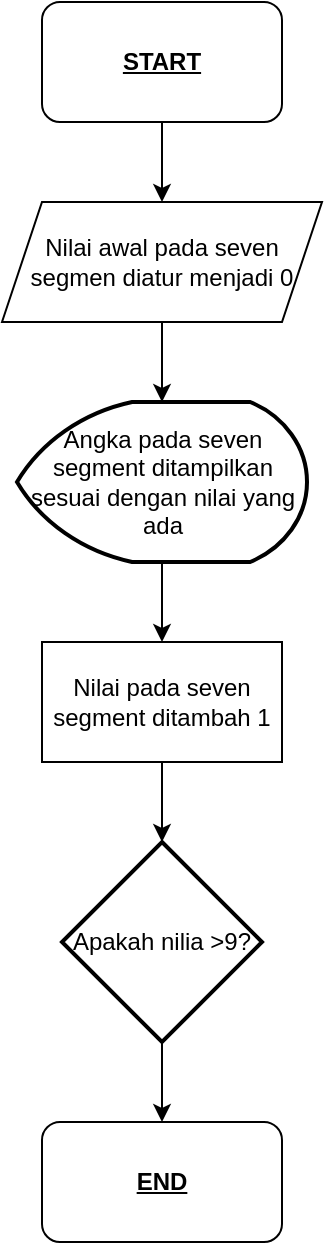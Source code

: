 <mxfile version="24.7.17" pages="3">
  <diagram name="Page-1" id="ykmo5NPQozlUivlo2oax">
    <mxGraphModel dx="1354" dy="720" grid="1" gridSize="10" guides="1" tooltips="1" connect="1" arrows="1" fold="1" page="1" pageScale="1" pageWidth="850" pageHeight="1100" math="0" shadow="0">
      <root>
        <mxCell id="0" />
        <mxCell id="1" parent="0" />
        <mxCell id="U1ktOcJkj3vDD1YHl3Xk-1" value="&lt;b&gt;&lt;u&gt;START&lt;/u&gt;&lt;/b&gt;" style="rounded=1;whiteSpace=wrap;html=1;" vertex="1" parent="1">
          <mxGeometry x="350" y="40" width="120" height="60" as="geometry" />
        </mxCell>
        <mxCell id="U1ktOcJkj3vDD1YHl3Xk-2" value="" style="endArrow=classic;html=1;rounded=0;exitX=0.5;exitY=1;exitDx=0;exitDy=0;" edge="1" parent="1" source="U1ktOcJkj3vDD1YHl3Xk-1">
          <mxGeometry width="50" height="50" relative="1" as="geometry">
            <mxPoint x="410" y="110" as="sourcePoint" />
            <mxPoint x="410" y="140" as="targetPoint" />
          </mxGeometry>
        </mxCell>
        <mxCell id="U1ktOcJkj3vDD1YHl3Xk-3" value="Nilai awal pada seven segmen diatur menjadi 0" style="shape=parallelogram;perimeter=parallelogramPerimeter;whiteSpace=wrap;html=1;fixedSize=1;" vertex="1" parent="1">
          <mxGeometry x="330" y="140" width="160" height="60" as="geometry" />
        </mxCell>
        <mxCell id="U1ktOcJkj3vDD1YHl3Xk-5" value="" style="endArrow=classic;html=1;rounded=0;exitX=0.5;exitY=1;exitDx=0;exitDy=0;" edge="1" parent="1" source="U1ktOcJkj3vDD1YHl3Xk-3">
          <mxGeometry width="50" height="50" relative="1" as="geometry">
            <mxPoint x="350" y="270" as="sourcePoint" />
            <mxPoint x="410" y="240" as="targetPoint" />
          </mxGeometry>
        </mxCell>
        <mxCell id="U1ktOcJkj3vDD1YHl3Xk-11" value="Angka pada seven segment ditampilkan sesuai dengan nilai yang ada" style="strokeWidth=2;html=1;shape=mxgraph.flowchart.display;whiteSpace=wrap;" vertex="1" parent="1">
          <mxGeometry x="337.5" y="240" width="145" height="80" as="geometry" />
        </mxCell>
        <mxCell id="U1ktOcJkj3vDD1YHl3Xk-13" value="Nilai pada seven segment ditambah 1" style="rounded=0;whiteSpace=wrap;html=1;" vertex="1" parent="1">
          <mxGeometry x="350" y="360" width="120" height="60" as="geometry" />
        </mxCell>
        <mxCell id="JYOPsMD4bks9aD5tpkaF-4" value="" style="endArrow=classic;html=1;rounded=0;exitX=0.5;exitY=1;exitDx=0;exitDy=0;exitPerimeter=0;entryX=0.5;entryY=0;entryDx=0;entryDy=0;" edge="1" parent="1" source="U1ktOcJkj3vDD1YHl3Xk-11" target="U1ktOcJkj3vDD1YHl3Xk-13">
          <mxGeometry width="50" height="50" relative="1" as="geometry">
            <mxPoint x="370" y="300" as="sourcePoint" />
            <mxPoint x="420" y="250" as="targetPoint" />
          </mxGeometry>
        </mxCell>
        <mxCell id="JYOPsMD4bks9aD5tpkaF-5" value="" style="endArrow=classic;html=1;rounded=0;exitX=0.5;exitY=1;exitDx=0;exitDy=0;" edge="1" parent="1" source="U1ktOcJkj3vDD1YHl3Xk-13">
          <mxGeometry width="50" height="50" relative="1" as="geometry">
            <mxPoint x="390" y="470" as="sourcePoint" />
            <mxPoint x="410" y="460" as="targetPoint" />
          </mxGeometry>
        </mxCell>
        <mxCell id="JYOPsMD4bks9aD5tpkaF-6" value="Apakah nilia &amp;gt;9?" style="strokeWidth=2;html=1;shape=mxgraph.flowchart.decision;whiteSpace=wrap;" vertex="1" parent="1">
          <mxGeometry x="360" y="460" width="100" height="100" as="geometry" />
        </mxCell>
        <mxCell id="JYOPsMD4bks9aD5tpkaF-7" value="" style="endArrow=classic;html=1;rounded=0;exitX=0.5;exitY=1;exitDx=0;exitDy=0;exitPerimeter=0;" edge="1" parent="1" source="JYOPsMD4bks9aD5tpkaF-6">
          <mxGeometry width="50" height="50" relative="1" as="geometry">
            <mxPoint x="370" y="520" as="sourcePoint" />
            <mxPoint x="410" y="600" as="targetPoint" />
          </mxGeometry>
        </mxCell>
        <mxCell id="JYOPsMD4bks9aD5tpkaF-8" value="&lt;b&gt;&lt;u&gt;END&lt;/u&gt;&lt;/b&gt;" style="rounded=1;whiteSpace=wrap;html=1;" vertex="1" parent="1">
          <mxGeometry x="350" y="600" width="120" height="60" as="geometry" />
        </mxCell>
      </root>
    </mxGraphModel>
  </diagram>
  <diagram id="jLuY2P5EQQzeON4wAsW0" name="Page-2">
    <mxGraphModel dx="880" dy="468" grid="1" gridSize="10" guides="1" tooltips="1" connect="1" arrows="1" fold="1" page="1" pageScale="1" pageWidth="850" pageHeight="1100" math="0" shadow="0">
      <root>
        <mxCell id="0" />
        <mxCell id="1" parent="0" />
        <mxCell id="xpsczcnlChTebPi3Vnb2-1" value="&lt;b&gt;&lt;u&gt;START&lt;/u&gt;&lt;/b&gt;" style="rounded=1;whiteSpace=wrap;html=1;" vertex="1" parent="1">
          <mxGeometry x="380" y="10" width="120" height="60" as="geometry" />
        </mxCell>
        <mxCell id="xpsczcnlChTebPi3Vnb2-2" value="Cetak tombol ya/tidak" style="rhombus;whiteSpace=wrap;html=1;" vertex="1" parent="1">
          <mxGeometry x="390" y="110" width="100" height="100" as="geometry" />
        </mxCell>
        <mxCell id="xpsczcnlChTebPi3Vnb2-3" value="Set status meenjadi sedang melakukkan count down" style="shape=parallelogram;html=1;strokeWidth=2;perimeter=parallelogramPerimeter;whiteSpace=wrap;rounded=1;arcSize=12;size=0.23;" vertex="1" parent="1">
          <mxGeometry x="332.5" y="250" width="215" height="70" as="geometry" />
        </mxCell>
        <mxCell id="xpsczcnlChTebPi3Vnb2-5" value="Angka pada seven segment ditampilkan sesuai dengan nilai yang ada" style="strokeWidth=2;html=1;shape=mxgraph.flowchart.display;whiteSpace=wrap;" vertex="1" parent="1">
          <mxGeometry x="350" y="360" width="180" height="110" as="geometry" />
        </mxCell>
        <mxCell id="xpsczcnlChTebPi3Vnb2-6" value="Nilai pada seven segment dikurangi 1" style="rounded=0;whiteSpace=wrap;html=1;" vertex="1" parent="1">
          <mxGeometry x="365" y="510" width="150" height="80" as="geometry" />
        </mxCell>
        <mxCell id="xpsczcnlChTebPi3Vnb2-7" value="Apakah nilai &amp;lt;=0?" style="strokeWidth=2;html=1;shape=mxgraph.flowchart.decision;whiteSpace=wrap;" vertex="1" parent="1">
          <mxGeometry x="382.5" y="630" width="117.5" height="110" as="geometry" />
        </mxCell>
        <mxCell id="xpsczcnlChTebPi3Vnb2-9" value="Turn off the light" style="shape=parallelogram;perimeter=parallelogramPerimeter;whiteSpace=wrap;html=1;fixedSize=1;" vertex="1" parent="1">
          <mxGeometry x="371.25" y="780" width="140" height="70" as="geometry" />
        </mxCell>
        <mxCell id="xpsczcnlChTebPi3Vnb2-10" value="&lt;b&gt;&lt;u&gt;END&lt;/u&gt;&lt;/b&gt;" style="rounded=1;whiteSpace=wrap;html=1;" vertex="1" parent="1">
          <mxGeometry x="371.25" y="890" width="140" height="70" as="geometry" />
        </mxCell>
        <mxCell id="xpsczcnlChTebPi3Vnb2-11" value="" style="endArrow=classic;html=1;rounded=0;exitX=0.5;exitY=1;exitDx=0;exitDy=0;" edge="1" parent="1" source="xpsczcnlChTebPi3Vnb2-1">
          <mxGeometry width="50" height="50" relative="1" as="geometry">
            <mxPoint x="430" y="220" as="sourcePoint" />
            <mxPoint x="440" y="110" as="targetPoint" />
          </mxGeometry>
        </mxCell>
        <mxCell id="xpsczcnlChTebPi3Vnb2-12" value="" style="endArrow=classic;html=1;rounded=0;" edge="1" parent="1">
          <mxGeometry width="50" height="50" relative="1" as="geometry">
            <mxPoint x="440" y="210" as="sourcePoint" />
            <mxPoint x="440" y="250" as="targetPoint" />
          </mxGeometry>
        </mxCell>
        <mxCell id="xpsczcnlChTebPi3Vnb2-14" value="" style="endArrow=classic;html=1;rounded=0;exitX=0.5;exitY=1;exitDx=0;exitDy=0;" edge="1" parent="1" source="xpsczcnlChTebPi3Vnb2-3">
          <mxGeometry width="50" height="50" relative="1" as="geometry">
            <mxPoint x="430" y="220" as="sourcePoint" />
            <mxPoint x="440" y="360" as="targetPoint" />
          </mxGeometry>
        </mxCell>
        <mxCell id="xpsczcnlChTebPi3Vnb2-16" value="" style="endArrow=classic;html=1;rounded=0;exitX=0.5;exitY=1;exitDx=0;exitDy=0;exitPerimeter=0;" edge="1" parent="1" source="xpsczcnlChTebPi3Vnb2-5">
          <mxGeometry width="50" height="50" relative="1" as="geometry">
            <mxPoint x="430" y="520" as="sourcePoint" />
            <mxPoint x="440" y="510" as="targetPoint" />
          </mxGeometry>
        </mxCell>
        <mxCell id="xpsczcnlChTebPi3Vnb2-17" value="" style="endArrow=classic;html=1;rounded=0;exitX=0.5;exitY=1;exitDx=0;exitDy=0;" edge="1" parent="1" source="xpsczcnlChTebPi3Vnb2-6">
          <mxGeometry width="50" height="50" relative="1" as="geometry">
            <mxPoint x="430" y="520" as="sourcePoint" />
            <mxPoint x="440" y="630" as="targetPoint" />
          </mxGeometry>
        </mxCell>
        <mxCell id="xpsczcnlChTebPi3Vnb2-18" value="" style="endArrow=classic;html=1;rounded=0;exitX=0.5;exitY=1;exitDx=0;exitDy=0;exitPerimeter=0;" edge="1" parent="1" source="xpsczcnlChTebPi3Vnb2-7">
          <mxGeometry width="50" height="50" relative="1" as="geometry">
            <mxPoint x="430" y="720" as="sourcePoint" />
            <mxPoint x="441" y="780" as="targetPoint" />
          </mxGeometry>
        </mxCell>
        <mxCell id="xpsczcnlChTebPi3Vnb2-19" value="" style="endArrow=classic;html=1;rounded=0;exitX=0.5;exitY=1;exitDx=0;exitDy=0;" edge="1" parent="1" source="xpsczcnlChTebPi3Vnb2-9">
          <mxGeometry width="50" height="50" relative="1" as="geometry">
            <mxPoint x="430" y="810" as="sourcePoint" />
            <mxPoint x="441" y="890" as="targetPoint" />
          </mxGeometry>
        </mxCell>
      </root>
    </mxGraphModel>
  </diagram>
  <diagram id="wdq2957IPpTIfUmRHlXr" name="Page-3">
    <mxGraphModel dx="880" dy="468" grid="1" gridSize="10" guides="1" tooltips="1" connect="1" arrows="1" fold="1" page="1" pageScale="1" pageWidth="850" pageHeight="1100" math="0" shadow="0">
      <root>
        <mxCell id="0" />
        <mxCell id="1" parent="0" />
        <mxCell id="8WtLdUbRKE0vJez25-9B-1" value="&lt;b&gt;&lt;u&gt;START&lt;/u&gt;&lt;/b&gt;" style="rounded=1;whiteSpace=wrap;html=1;" vertex="1" parent="1">
          <mxGeometry x="365" y="40" width="120" height="60" as="geometry" />
        </mxCell>
        <mxCell id="8WtLdUbRKE0vJez25-9B-2" value="Nilai awal pada seven segment diatur menjadi 20." style="shape=parallelogram;perimeter=parallelogramPerimeter;whiteSpace=wrap;html=1;fixedSize=1;" vertex="1" parent="1">
          <mxGeometry x="345" y="140" width="160" height="70" as="geometry" />
        </mxCell>
        <mxCell id="8WtLdUbRKE0vJez25-9B-3" value="Cetak tombol ya/tidak" style="rhombus;whiteSpace=wrap;html=1;" vertex="1" parent="1">
          <mxGeometry x="370" y="250" width="110" height="110" as="geometry" />
        </mxCell>
        <mxCell id="8WtLdUbRKE0vJez25-9B-4" value="Set status menjadi sedang melakukan count down" style="shape=parallelogram;html=1;strokeWidth=2;perimeter=parallelogramPerimeter;whiteSpace=wrap;rounded=1;arcSize=12;size=0.23;" vertex="1" parent="1">
          <mxGeometry x="330" y="400" width="190" height="70" as="geometry" />
        </mxCell>
        <mxCell id="8WtLdUbRKE0vJez25-9B-5" value="Angka pada seven segment ditampilkan sesuai dengan nilai yang ada" style="strokeWidth=2;html=1;shape=mxgraph.flowchart.display;whiteSpace=wrap;" vertex="1" parent="1">
          <mxGeometry x="350" y="510" width="150" height="100" as="geometry" />
        </mxCell>
        <mxCell id="8WtLdUbRKE0vJez25-9B-6" value="Nilai pada seven segment dikurang 1" style="rounded=0;whiteSpace=wrap;html=1;" vertex="1" parent="1">
          <mxGeometry x="348" y="660" width="155" height="80" as="geometry" />
        </mxCell>
        <mxCell id="8WtLdUbRKE0vJez25-9B-7" value="&lt;b&gt;&lt;u&gt;END&lt;/u&gt;&lt;/b&gt;" style="rounded=1;whiteSpace=wrap;html=1;" vertex="1" parent="1">
          <mxGeometry x="365" y="950" width="120" height="60" as="geometry" />
        </mxCell>
        <mxCell id="8WtLdUbRKE0vJez25-9B-8" value="Apakah nilai &amp;lt;=0?" style="rhombus;whiteSpace=wrap;html=1;" vertex="1" parent="1">
          <mxGeometry x="370.5" y="790" width="110" height="110" as="geometry" />
        </mxCell>
        <mxCell id="8WtLdUbRKE0vJez25-9B-9" value="" style="endArrow=classic;html=1;rounded=0;exitX=0.5;exitY=1;exitDx=0;exitDy=0;" edge="1" parent="1" source="8WtLdUbRKE0vJez25-9B-1">
          <mxGeometry width="50" height="50" relative="1" as="geometry">
            <mxPoint x="430" y="170" as="sourcePoint" />
            <mxPoint x="425" y="140" as="targetPoint" />
          </mxGeometry>
        </mxCell>
        <mxCell id="8WtLdUbRKE0vJez25-9B-10" value="" style="endArrow=classic;html=1;rounded=0;exitX=0.5;exitY=1;exitDx=0;exitDy=0;" edge="1" parent="1" source="8WtLdUbRKE0vJez25-9B-2">
          <mxGeometry width="50" height="50" relative="1" as="geometry">
            <mxPoint x="430" y="170" as="sourcePoint" />
            <mxPoint x="425" y="250" as="targetPoint" />
          </mxGeometry>
        </mxCell>
        <mxCell id="8WtLdUbRKE0vJez25-9B-11" value="" style="endArrow=classic;html=1;rounded=0;exitX=0.5;exitY=1;exitDx=0;exitDy=0;" edge="1" parent="1" source="8WtLdUbRKE0vJez25-9B-3">
          <mxGeometry width="50" height="50" relative="1" as="geometry">
            <mxPoint x="430" y="360" as="sourcePoint" />
            <mxPoint x="425" y="400" as="targetPoint" />
          </mxGeometry>
        </mxCell>
        <mxCell id="8WtLdUbRKE0vJez25-9B-12" value="" style="endArrow=classic;html=1;rounded=0;exitX=0.5;exitY=1;exitDx=0;exitDy=0;" edge="1" parent="1" source="8WtLdUbRKE0vJez25-9B-4">
          <mxGeometry width="50" height="50" relative="1" as="geometry">
            <mxPoint x="430" y="590" as="sourcePoint" />
            <mxPoint x="425" y="510" as="targetPoint" />
          </mxGeometry>
        </mxCell>
        <mxCell id="8WtLdUbRKE0vJez25-9B-13" value="" style="endArrow=classic;html=1;rounded=0;exitX=0.5;exitY=1;exitDx=0;exitDy=0;exitPerimeter=0;" edge="1" parent="1" source="8WtLdUbRKE0vJez25-9B-5">
          <mxGeometry width="50" height="50" relative="1" as="geometry">
            <mxPoint x="430" y="590" as="sourcePoint" />
            <mxPoint x="425" y="660" as="targetPoint" />
          </mxGeometry>
        </mxCell>
        <mxCell id="8WtLdUbRKE0vJez25-9B-14" value="" style="endArrow=classic;html=1;rounded=0;exitX=0.5;exitY=1;exitDx=0;exitDy=0;" edge="1" parent="1" source="8WtLdUbRKE0vJez25-9B-6">
          <mxGeometry width="50" height="50" relative="1" as="geometry">
            <mxPoint x="430" y="750" as="sourcePoint" />
            <mxPoint x="426" y="790" as="targetPoint" />
          </mxGeometry>
        </mxCell>
        <mxCell id="8WtLdUbRKE0vJez25-9B-15" value="" style="endArrow=classic;html=1;rounded=0;exitX=0.5;exitY=1;exitDx=0;exitDy=0;" edge="1" parent="1" source="8WtLdUbRKE0vJez25-9B-8">
          <mxGeometry width="50" height="50" relative="1" as="geometry">
            <mxPoint x="430" y="810" as="sourcePoint" />
            <mxPoint x="426" y="950" as="targetPoint" />
          </mxGeometry>
        </mxCell>
      </root>
    </mxGraphModel>
  </diagram>
</mxfile>
